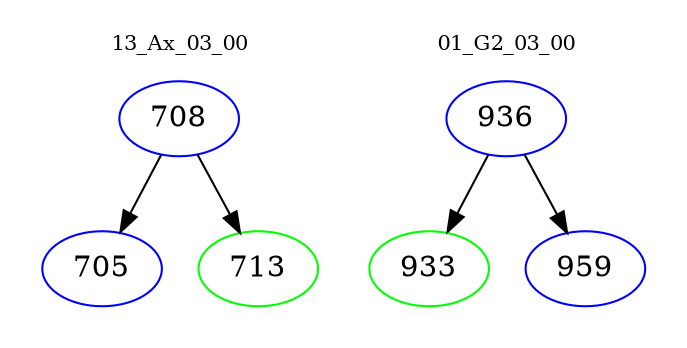digraph{
subgraph cluster_0 {
color = white
label = "13_Ax_03_00";
fontsize=10;
T0_708 [label="708", color="blue"]
T0_708 -> T0_705 [color="black"]
T0_705 [label="705", color="blue"]
T0_708 -> T0_713 [color="black"]
T0_713 [label="713", color="green"]
}
subgraph cluster_1 {
color = white
label = "01_G2_03_00";
fontsize=10;
T1_936 [label="936", color="blue"]
T1_936 -> T1_933 [color="black"]
T1_933 [label="933", color="green"]
T1_936 -> T1_959 [color="black"]
T1_959 [label="959", color="blue"]
}
}
